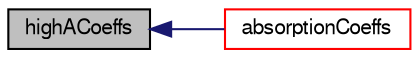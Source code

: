 digraph "highACoeffs"
{
  bgcolor="transparent";
  edge [fontname="FreeSans",fontsize="10",labelfontname="FreeSans",labelfontsize="10"];
  node [fontname="FreeSans",fontsize="10",shape=record];
  rankdir="LR";
  Node970 [label="highACoeffs",height=0.2,width=0.4,color="black", fillcolor="grey75", style="filled", fontcolor="black"];
  Node970 -> Node971 [dir="back",color="midnightblue",fontsize="10",style="solid",fontname="FreeSans"];
  Node971 [label="absorptionCoeffs",height=0.2,width=0.4,color="red",URL="$a30014.html#a90801abef1106957bb62e7ded751381a"];
}
